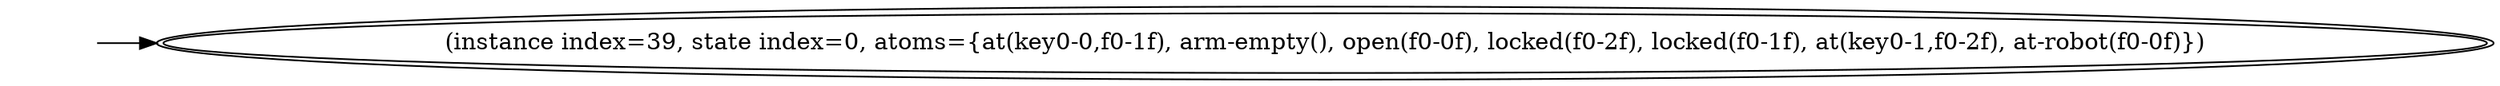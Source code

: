 digraph {
rankdir="LR"
s0[peripheries=2,label="(instance index=39, state index=0, atoms={at(key0-0,f0-1f), arm-empty(), open(f0-0f), locked(f0-2f), locked(f0-1f), at(key0-1,f0-2f), at-robot(f0-0f)})"]
Dangling [ label = "", style = invis ]
{ rank = same; Dangling }
Dangling -> s0
{ rank = same; s0}
{
}
}

